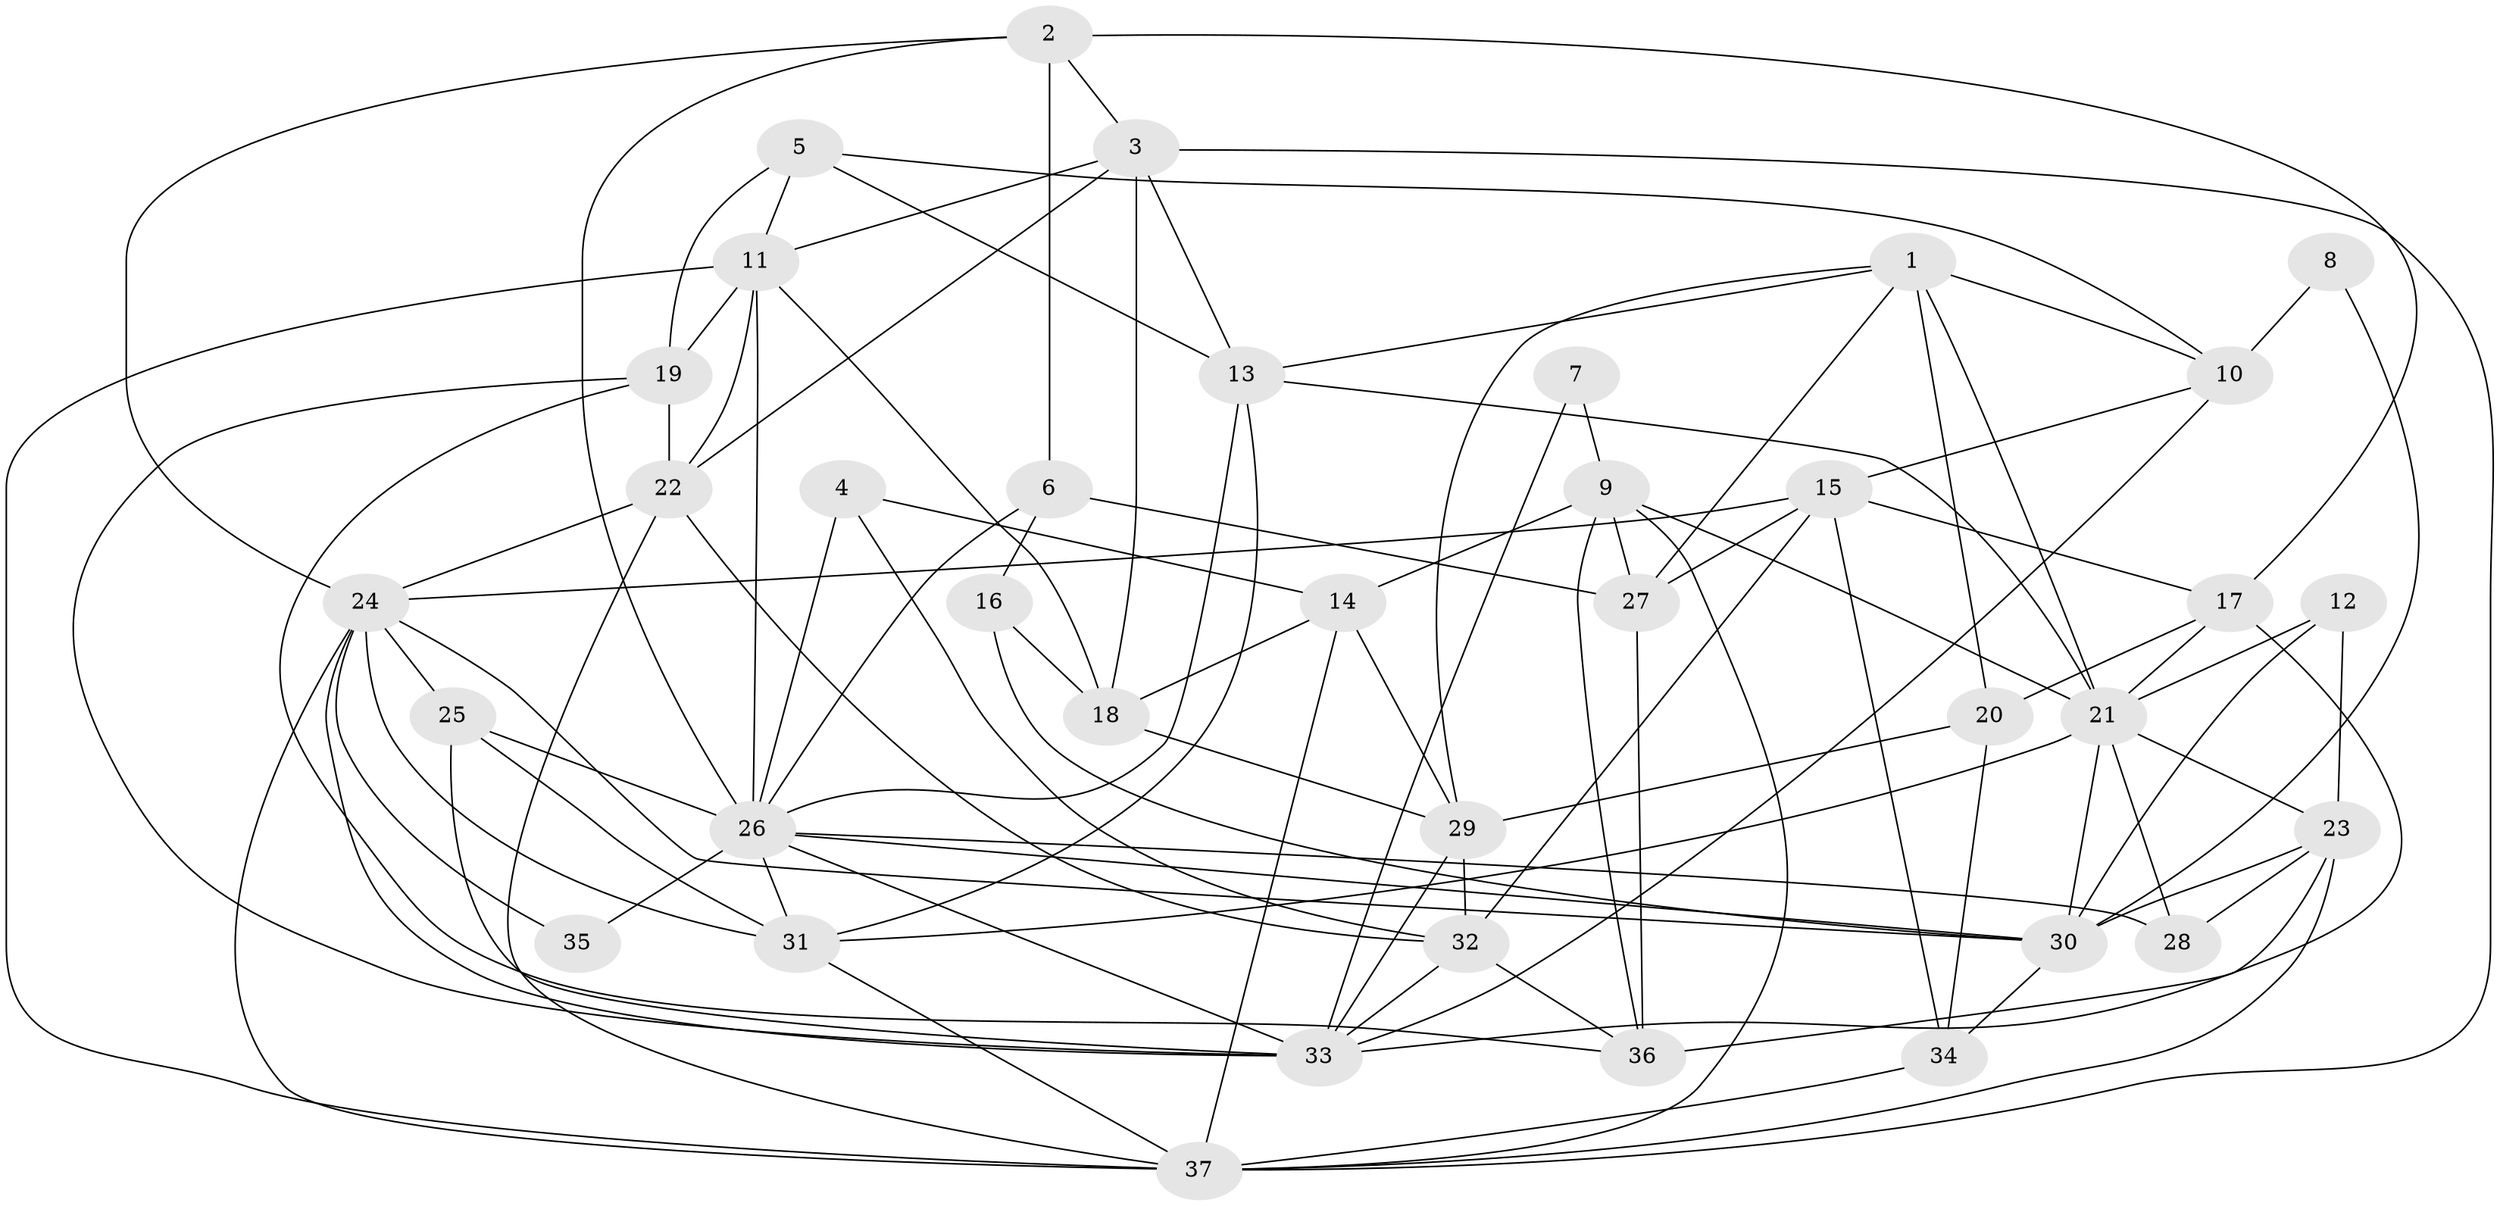 // original degree distribution, {5: 0.17391304347826086, 4: 0.2463768115942029, 3: 0.2753623188405797, 2: 0.15942028985507245, 6: 0.08695652173913043, 10: 0.014492753623188406, 8: 0.028985507246376812, 7: 0.014492753623188406}
// Generated by graph-tools (version 1.1) at 2025/26/03/09/25 03:26:14]
// undirected, 37 vertices, 100 edges
graph export_dot {
graph [start="1"]
  node [color=gray90,style=filled];
  1;
  2;
  3;
  4;
  5;
  6;
  7;
  8;
  9;
  10;
  11;
  12;
  13;
  14;
  15;
  16;
  17;
  18;
  19;
  20;
  21;
  22;
  23;
  24;
  25;
  26;
  27;
  28;
  29;
  30;
  31;
  32;
  33;
  34;
  35;
  36;
  37;
  1 -- 10 [weight=1.0];
  1 -- 13 [weight=1.0];
  1 -- 20 [weight=1.0];
  1 -- 21 [weight=1.0];
  1 -- 27 [weight=1.0];
  1 -- 29 [weight=1.0];
  2 -- 3 [weight=1.0];
  2 -- 6 [weight=1.0];
  2 -- 17 [weight=1.0];
  2 -- 24 [weight=1.0];
  2 -- 26 [weight=1.0];
  3 -- 11 [weight=1.0];
  3 -- 13 [weight=1.0];
  3 -- 18 [weight=1.0];
  3 -- 22 [weight=1.0];
  3 -- 37 [weight=1.0];
  4 -- 14 [weight=1.0];
  4 -- 26 [weight=1.0];
  4 -- 32 [weight=2.0];
  5 -- 10 [weight=1.0];
  5 -- 11 [weight=1.0];
  5 -- 13 [weight=1.0];
  5 -- 19 [weight=1.0];
  6 -- 16 [weight=1.0];
  6 -- 26 [weight=1.0];
  6 -- 27 [weight=1.0];
  7 -- 9 [weight=1.0];
  7 -- 33 [weight=1.0];
  8 -- 10 [weight=1.0];
  8 -- 30 [weight=1.0];
  9 -- 14 [weight=1.0];
  9 -- 21 [weight=1.0];
  9 -- 27 [weight=1.0];
  9 -- 36 [weight=1.0];
  9 -- 37 [weight=1.0];
  10 -- 15 [weight=1.0];
  10 -- 33 [weight=1.0];
  11 -- 18 [weight=1.0];
  11 -- 19 [weight=1.0];
  11 -- 22 [weight=2.0];
  11 -- 26 [weight=1.0];
  11 -- 37 [weight=1.0];
  12 -- 21 [weight=2.0];
  12 -- 23 [weight=1.0];
  12 -- 30 [weight=1.0];
  13 -- 21 [weight=1.0];
  13 -- 26 [weight=1.0];
  13 -- 31 [weight=1.0];
  14 -- 18 [weight=1.0];
  14 -- 29 [weight=1.0];
  14 -- 37 [weight=1.0];
  15 -- 17 [weight=1.0];
  15 -- 24 [weight=1.0];
  15 -- 27 [weight=1.0];
  15 -- 32 [weight=1.0];
  15 -- 34 [weight=1.0];
  16 -- 18 [weight=1.0];
  16 -- 30 [weight=1.0];
  17 -- 20 [weight=1.0];
  17 -- 21 [weight=1.0];
  17 -- 33 [weight=1.0];
  18 -- 29 [weight=1.0];
  19 -- 22 [weight=1.0];
  19 -- 33 [weight=1.0];
  19 -- 36 [weight=1.0];
  20 -- 29 [weight=1.0];
  20 -- 34 [weight=1.0];
  21 -- 23 [weight=1.0];
  21 -- 28 [weight=1.0];
  21 -- 30 [weight=2.0];
  21 -- 31 [weight=1.0];
  22 -- 24 [weight=1.0];
  22 -- 32 [weight=1.0];
  22 -- 37 [weight=1.0];
  23 -- 28 [weight=1.0];
  23 -- 30 [weight=1.0];
  23 -- 36 [weight=1.0];
  23 -- 37 [weight=1.0];
  24 -- 25 [weight=1.0];
  24 -- 30 [weight=1.0];
  24 -- 31 [weight=1.0];
  24 -- 33 [weight=1.0];
  24 -- 35 [weight=1.0];
  24 -- 37 [weight=1.0];
  25 -- 26 [weight=1.0];
  25 -- 31 [weight=1.0];
  25 -- 33 [weight=1.0];
  26 -- 28 [weight=1.0];
  26 -- 30 [weight=1.0];
  26 -- 31 [weight=1.0];
  26 -- 33 [weight=1.0];
  26 -- 35 [weight=1.0];
  27 -- 36 [weight=2.0];
  29 -- 32 [weight=1.0];
  29 -- 33 [weight=1.0];
  30 -- 34 [weight=1.0];
  31 -- 37 [weight=1.0];
  32 -- 33 [weight=1.0];
  32 -- 36 [weight=1.0];
  34 -- 37 [weight=1.0];
}
